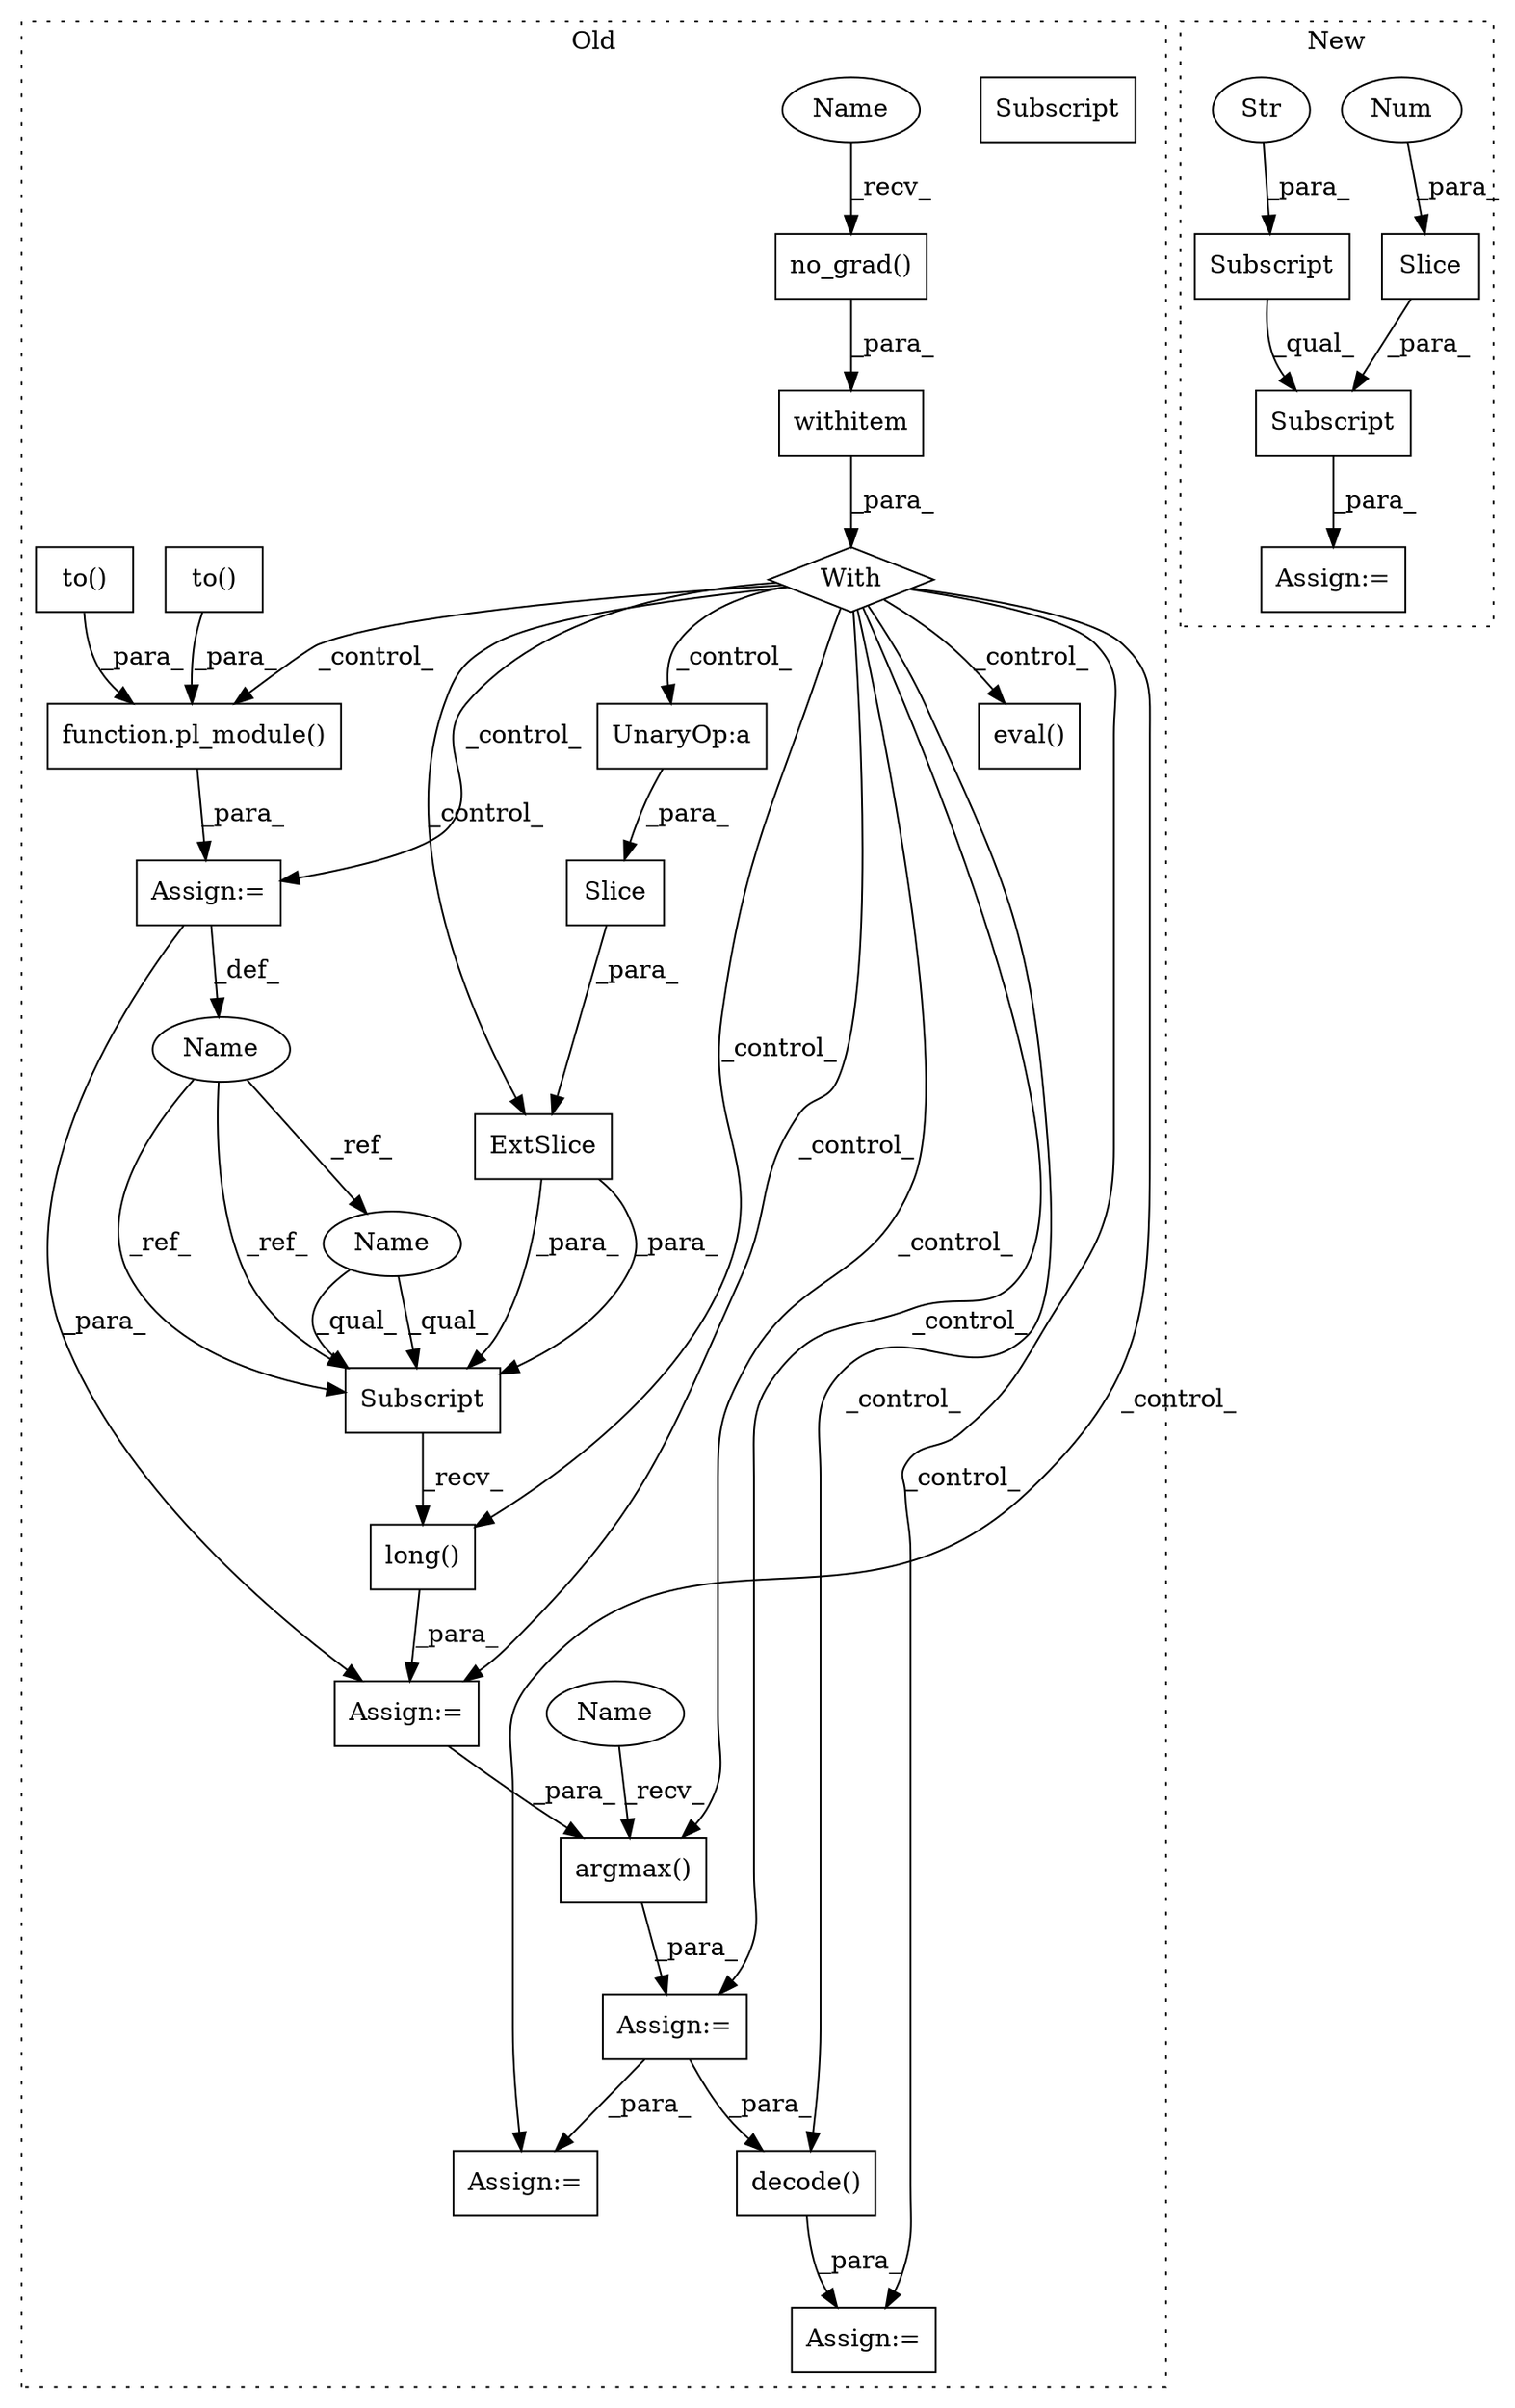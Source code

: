 digraph G {
subgraph cluster0 {
1 [label="long()" a="75" s="15404" l="43" shape="box"];
5 [label="Assign:=" a="68" s="15594" l="3" shape="box"];
6 [label="Assign:=" a="68" s="15471" l="3" shape="box"];
7 [label="function.pl_module()" a="75" s="15356,15373" l="10,1" shape="box"];
9 [label="Name" a="87" s="15347" l="6" shape="ellipse"];
10 [label="Subscript" a="63" s="15404,0" l="36,0" shape="box"];
11 [label="withitem" a="49" s="15281" l="5" shape="box"];
12 [label="UnaryOp:a" a="61" s="15414" l="24" shape="box"];
14 [label="Slice" a="80" s="15414" l="24" shape="box"];
15 [label="argmax()" a="75" s="15474,15497" l="13,11" shape="box"];
16 [label="no_grad()" a="75" s="15281" l="15" shape="box"];
17 [label="With" a="39" s="15276,15286" l="5,28" shape="diamond"];
18 [label="eval()" a="75" s="15314" l="16" shape="box"];
19 [label="to()" a="75" s="15234,15255" l="5,1" shape="box"];
20 [label="decode()" a="75" s="15597,15625" l="21,16" shape="box"];
21 [label="ExtSlice" a="85" s="15404" l="6" shape="box"];
22 [label="to()" a="75" s="15192,15216" l="8,1" shape="box"];
24 [label="Assign:=" a="68" s="15532" l="4" shape="box"];
25 [label="Assign:=" a="68" s="15353" l="3" shape="box"];
26 [label="Assign:=" a="68" s="15401" l="3" shape="box"];
27 [label="Name" a="87" s="15474" l="5" shape="ellipse"];
28 [label="Name" a="87" s="15281" l="5" shape="ellipse"];
29 [label="Name" a="87" s="15404" l="6" shape="ellipse"];
30 [label="Subscript" a="63" s="15404,0" l="36,0" shape="box"];
label = "Old";
style="dotted";
}
subgraph cluster1 {
2 [label="Slice" a="80" s="15419" l="2" shape="box"];
3 [label="Subscript" a="63" s="15403,0" l="19,0" shape="box"];
4 [label="Num" a="76" s="15420" l="1" shape="ellipse"];
8 [label="Subscript" a="63" s="15403,0" l="15,0" shape="box"];
13 [label="Str" a="66" s="15411" l="6" shape="ellipse"];
23 [label="Assign:=" a="68" s="15400" l="3" shape="box"];
label = "New";
style="dotted";
}
1 -> 26 [label="_para_"];
2 -> 3 [label="_para_"];
3 -> 23 [label="_para_"];
4 -> 2 [label="_para_"];
6 -> 24 [label="_para_"];
6 -> 20 [label="_para_"];
7 -> 25 [label="_para_"];
8 -> 3 [label="_qual_"];
9 -> 29 [label="_ref_"];
9 -> 30 [label="_ref_"];
9 -> 30 [label="_ref_"];
11 -> 17 [label="_para_"];
12 -> 14 [label="_para_"];
13 -> 8 [label="_para_"];
14 -> 21 [label="_para_"];
15 -> 6 [label="_para_"];
16 -> 11 [label="_para_"];
17 -> 15 [label="_control_"];
17 -> 25 [label="_control_"];
17 -> 1 [label="_control_"];
17 -> 24 [label="_control_"];
17 -> 18 [label="_control_"];
17 -> 6 [label="_control_"];
17 -> 20 [label="_control_"];
17 -> 7 [label="_control_"];
17 -> 5 [label="_control_"];
17 -> 26 [label="_control_"];
17 -> 12 [label="_control_"];
17 -> 21 [label="_control_"];
19 -> 7 [label="_para_"];
20 -> 5 [label="_para_"];
21 -> 30 [label="_para_"];
21 -> 30 [label="_para_"];
22 -> 7 [label="_para_"];
25 -> 26 [label="_para_"];
25 -> 9 [label="_def_"];
26 -> 15 [label="_para_"];
27 -> 15 [label="_recv_"];
28 -> 16 [label="_recv_"];
29 -> 30 [label="_qual_"];
29 -> 30 [label="_qual_"];
30 -> 1 [label="_recv_"];
}